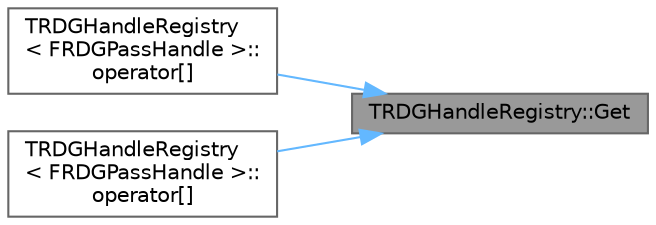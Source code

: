 digraph "TRDGHandleRegistry::Get"
{
 // INTERACTIVE_SVG=YES
 // LATEX_PDF_SIZE
  bgcolor="transparent";
  edge [fontname=Helvetica,fontsize=10,labelfontname=Helvetica,labelfontsize=10];
  node [fontname=Helvetica,fontsize=10,shape=box,height=0.2,width=0.4];
  rankdir="RL";
  Node1 [id="Node000001",label="TRDGHandleRegistry::Get",height=0.2,width=0.4,color="gray40", fillcolor="grey60", style="filled", fontcolor="black",tooltip=" "];
  Node1 -> Node2 [id="edge1_Node000001_Node000002",dir="back",color="steelblue1",style="solid",tooltip=" "];
  Node2 [id="Node000002",label="TRDGHandleRegistry\l\< FRDGPassHandle \>::\loperator[]",height=0.2,width=0.4,color="grey40", fillcolor="white", style="filled",URL="$d4/dec/classTRDGHandleRegistry.html#a71a4fb0fe6a3ab0be5d2f33e2b5c865b",tooltip=" "];
  Node1 -> Node3 [id="edge2_Node000001_Node000003",dir="back",color="steelblue1",style="solid",tooltip=" "];
  Node3 [id="Node000003",label="TRDGHandleRegistry\l\< FRDGPassHandle \>::\loperator[]",height=0.2,width=0.4,color="grey40", fillcolor="white", style="filled",URL="$d4/dec/classTRDGHandleRegistry.html#a549e40286ac5436826681514b1f19866",tooltip=" "];
}

